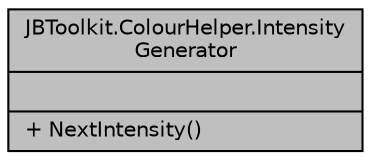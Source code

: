 digraph "JBToolkit.ColourHelper.IntensityGenerator"
{
 // LATEX_PDF_SIZE
  edge [fontname="Helvetica",fontsize="10",labelfontname="Helvetica",labelfontsize="10"];
  node [fontname="Helvetica",fontsize="10",shape=record];
  Node1 [label="{JBToolkit.ColourHelper.Intensity\lGenerator\n||+ NextIntensity()\l}",height=0.2,width=0.4,color="black", fillcolor="grey75", style="filled", fontcolor="black",tooltip=" "];
}
